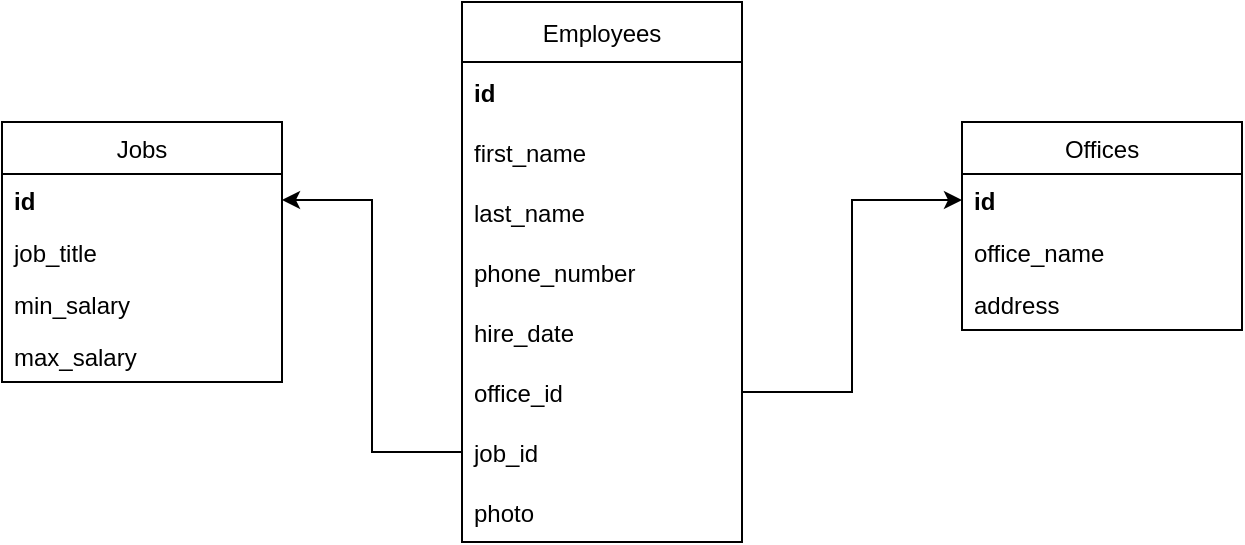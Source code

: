 <mxfile version="20.0.4" type="device"><diagram name="Page-1" id="a7904f86-f2b4-8e86-fa97-74104820619b"><mxGraphModel dx="1422" dy="1654" grid="1" gridSize="10" guides="1" tooltips="1" connect="1" arrows="1" fold="1" page="1" pageScale="1" pageWidth="1100" pageHeight="850" background="none" math="0" shadow="0"><root><mxCell id="0"/><mxCell id="1" parent="0"/><mxCell id="dL6qqru0YkmdR30cK40S-1" value="Employees" style="swimlane;fontStyle=0;childLayout=stackLayout;horizontal=1;startSize=30;horizontalStack=0;resizeParent=1;resizeParentMax=0;resizeLast=0;collapsible=1;marginBottom=0;" vertex="1" parent="1"><mxGeometry x="350" y="-630" width="140" height="270" as="geometry"/></mxCell><mxCell id="dL6qqru0YkmdR30cK40S-2" value="id  " style="text;strokeColor=none;fillColor=none;align=left;verticalAlign=middle;spacingLeft=4;spacingRight=4;overflow=hidden;points=[[0,0.5],[1,0.5]];portConstraint=eastwest;rotatable=0;fontStyle=1" vertex="1" parent="dL6qqru0YkmdR30cK40S-1"><mxGeometry y="30" width="140" height="30" as="geometry"/></mxCell><mxCell id="dL6qqru0YkmdR30cK40S-3" value="first_name" style="text;strokeColor=none;fillColor=none;align=left;verticalAlign=middle;spacingLeft=4;spacingRight=4;overflow=hidden;points=[[0,0.5],[1,0.5]];portConstraint=eastwest;rotatable=0;" vertex="1" parent="dL6qqru0YkmdR30cK40S-1"><mxGeometry y="60" width="140" height="30" as="geometry"/></mxCell><mxCell id="dL6qqru0YkmdR30cK40S-4" value="last_name" style="text;strokeColor=none;fillColor=none;align=left;verticalAlign=middle;spacingLeft=4;spacingRight=4;overflow=hidden;points=[[0,0.5],[1,0.5]];portConstraint=eastwest;rotatable=0;" vertex="1" parent="dL6qqru0YkmdR30cK40S-1"><mxGeometry y="90" width="140" height="30" as="geometry"/></mxCell><mxCell id="dL6qqru0YkmdR30cK40S-5" value="phone_number" style="text;strokeColor=none;fillColor=none;align=left;verticalAlign=middle;spacingLeft=4;spacingRight=4;overflow=hidden;points=[[0,0.5],[1,0.5]];portConstraint=eastwest;rotatable=0;" vertex="1" parent="dL6qqru0YkmdR30cK40S-1"><mxGeometry y="120" width="140" height="30" as="geometry"/></mxCell><mxCell id="dL6qqru0YkmdR30cK40S-6" value="hire_date" style="text;strokeColor=none;fillColor=none;align=left;verticalAlign=middle;spacingLeft=4;spacingRight=4;overflow=hidden;points=[[0,0.5],[1,0.5]];portConstraint=eastwest;rotatable=0;" vertex="1" parent="dL6qqru0YkmdR30cK40S-1"><mxGeometry y="150" width="140" height="30" as="geometry"/></mxCell><mxCell id="dL6qqru0YkmdR30cK40S-7" value="office_id" style="text;strokeColor=none;fillColor=none;align=left;verticalAlign=middle;spacingLeft=4;spacingRight=4;overflow=hidden;points=[[0,0.5],[1,0.5]];portConstraint=eastwest;rotatable=0;" vertex="1" parent="dL6qqru0YkmdR30cK40S-1"><mxGeometry y="180" width="140" height="30" as="geometry"/></mxCell><mxCell id="dL6qqru0YkmdR30cK40S-8" value="job_id" style="text;strokeColor=none;fillColor=none;align=left;verticalAlign=middle;spacingLeft=4;spacingRight=4;overflow=hidden;points=[[0,0.5],[1,0.5]];portConstraint=eastwest;rotatable=0;" vertex="1" parent="dL6qqru0YkmdR30cK40S-1"><mxGeometry y="210" width="140" height="30" as="geometry"/></mxCell><mxCell id="dL6qqru0YkmdR30cK40S-9" value="photo" style="text;strokeColor=none;fillColor=none;align=left;verticalAlign=middle;spacingLeft=4;spacingRight=4;overflow=hidden;points=[[0,0.5],[1,0.5]];portConstraint=eastwest;rotatable=0;" vertex="1" parent="dL6qqru0YkmdR30cK40S-1"><mxGeometry y="240" width="140" height="30" as="geometry"/></mxCell><mxCell id="dL6qqru0YkmdR30cK40S-10" value="Jobs" style="swimlane;fontStyle=0;childLayout=stackLayout;horizontal=1;startSize=26;fillColor=none;horizontalStack=0;resizeParent=1;resizeParentMax=0;resizeLast=0;collapsible=1;marginBottom=0;" vertex="1" parent="1"><mxGeometry x="120" y="-570" width="140" height="130" as="geometry"/></mxCell><mxCell id="dL6qqru0YkmdR30cK40S-11" value="id" style="text;strokeColor=none;fillColor=none;align=left;verticalAlign=top;spacingLeft=4;spacingRight=4;overflow=hidden;rotatable=0;points=[[0,0.5],[1,0.5]];portConstraint=eastwest;fontStyle=1" vertex="1" parent="dL6qqru0YkmdR30cK40S-10"><mxGeometry y="26" width="140" height="26" as="geometry"/></mxCell><mxCell id="dL6qqru0YkmdR30cK40S-12" value="job_title" style="text;strokeColor=none;fillColor=none;align=left;verticalAlign=top;spacingLeft=4;spacingRight=4;overflow=hidden;rotatable=0;points=[[0,0.5],[1,0.5]];portConstraint=eastwest;" vertex="1" parent="dL6qqru0YkmdR30cK40S-10"><mxGeometry y="52" width="140" height="26" as="geometry"/></mxCell><mxCell id="dL6qqru0YkmdR30cK40S-13" value="min_salary" style="text;strokeColor=none;fillColor=none;align=left;verticalAlign=top;spacingLeft=4;spacingRight=4;overflow=hidden;rotatable=0;points=[[0,0.5],[1,0.5]];portConstraint=eastwest;" vertex="1" parent="dL6qqru0YkmdR30cK40S-10"><mxGeometry y="78" width="140" height="26" as="geometry"/></mxCell><mxCell id="dL6qqru0YkmdR30cK40S-14" value="max_salary" style="text;strokeColor=none;fillColor=none;align=left;verticalAlign=top;spacingLeft=4;spacingRight=4;overflow=hidden;rotatable=0;points=[[0,0.5],[1,0.5]];portConstraint=eastwest;" vertex="1" parent="dL6qqru0YkmdR30cK40S-10"><mxGeometry y="104" width="140" height="26" as="geometry"/></mxCell><mxCell id="dL6qqru0YkmdR30cK40S-15" value="Offices" style="swimlane;fontStyle=0;childLayout=stackLayout;horizontal=1;startSize=26;fillColor=none;horizontalStack=0;resizeParent=1;resizeParentMax=0;resizeLast=0;collapsible=1;marginBottom=0;" vertex="1" parent="1"><mxGeometry x="600" y="-570" width="140" height="104" as="geometry"/></mxCell><mxCell id="dL6qqru0YkmdR30cK40S-16" value="id" style="text;strokeColor=none;fillColor=none;align=left;verticalAlign=top;spacingLeft=4;spacingRight=4;overflow=hidden;rotatable=0;points=[[0,0.5],[1,0.5]];portConstraint=eastwest;fontStyle=1" vertex="1" parent="dL6qqru0YkmdR30cK40S-15"><mxGeometry y="26" width="140" height="26" as="geometry"/></mxCell><mxCell id="dL6qqru0YkmdR30cK40S-17" value="office_name" style="text;strokeColor=none;fillColor=none;align=left;verticalAlign=top;spacingLeft=4;spacingRight=4;overflow=hidden;rotatable=0;points=[[0,0.5],[1,0.5]];portConstraint=eastwest;" vertex="1" parent="dL6qqru0YkmdR30cK40S-15"><mxGeometry y="52" width="140" height="26" as="geometry"/></mxCell><mxCell id="dL6qqru0YkmdR30cK40S-18" value="address" style="text;strokeColor=none;fillColor=none;align=left;verticalAlign=top;spacingLeft=4;spacingRight=4;overflow=hidden;rotatable=0;points=[[0,0.5],[1,0.5]];portConstraint=eastwest;" vertex="1" parent="dL6qqru0YkmdR30cK40S-15"><mxGeometry y="78" width="140" height="26" as="geometry"/></mxCell><mxCell id="dL6qqru0YkmdR30cK40S-20" style="edgeStyle=orthogonalEdgeStyle;rounded=0;orthogonalLoop=1;jettySize=auto;html=1;" edge="1" parent="1" source="dL6qqru0YkmdR30cK40S-8" target="dL6qqru0YkmdR30cK40S-11"><mxGeometry relative="1" as="geometry"/></mxCell><mxCell id="dL6qqru0YkmdR30cK40S-21" style="edgeStyle=orthogonalEdgeStyle;rounded=0;orthogonalLoop=1;jettySize=auto;html=1;entryX=0;entryY=0.5;entryDx=0;entryDy=0;" edge="1" parent="1" source="dL6qqru0YkmdR30cK40S-7" target="dL6qqru0YkmdR30cK40S-16"><mxGeometry relative="1" as="geometry"/></mxCell></root></mxGraphModel></diagram></mxfile>